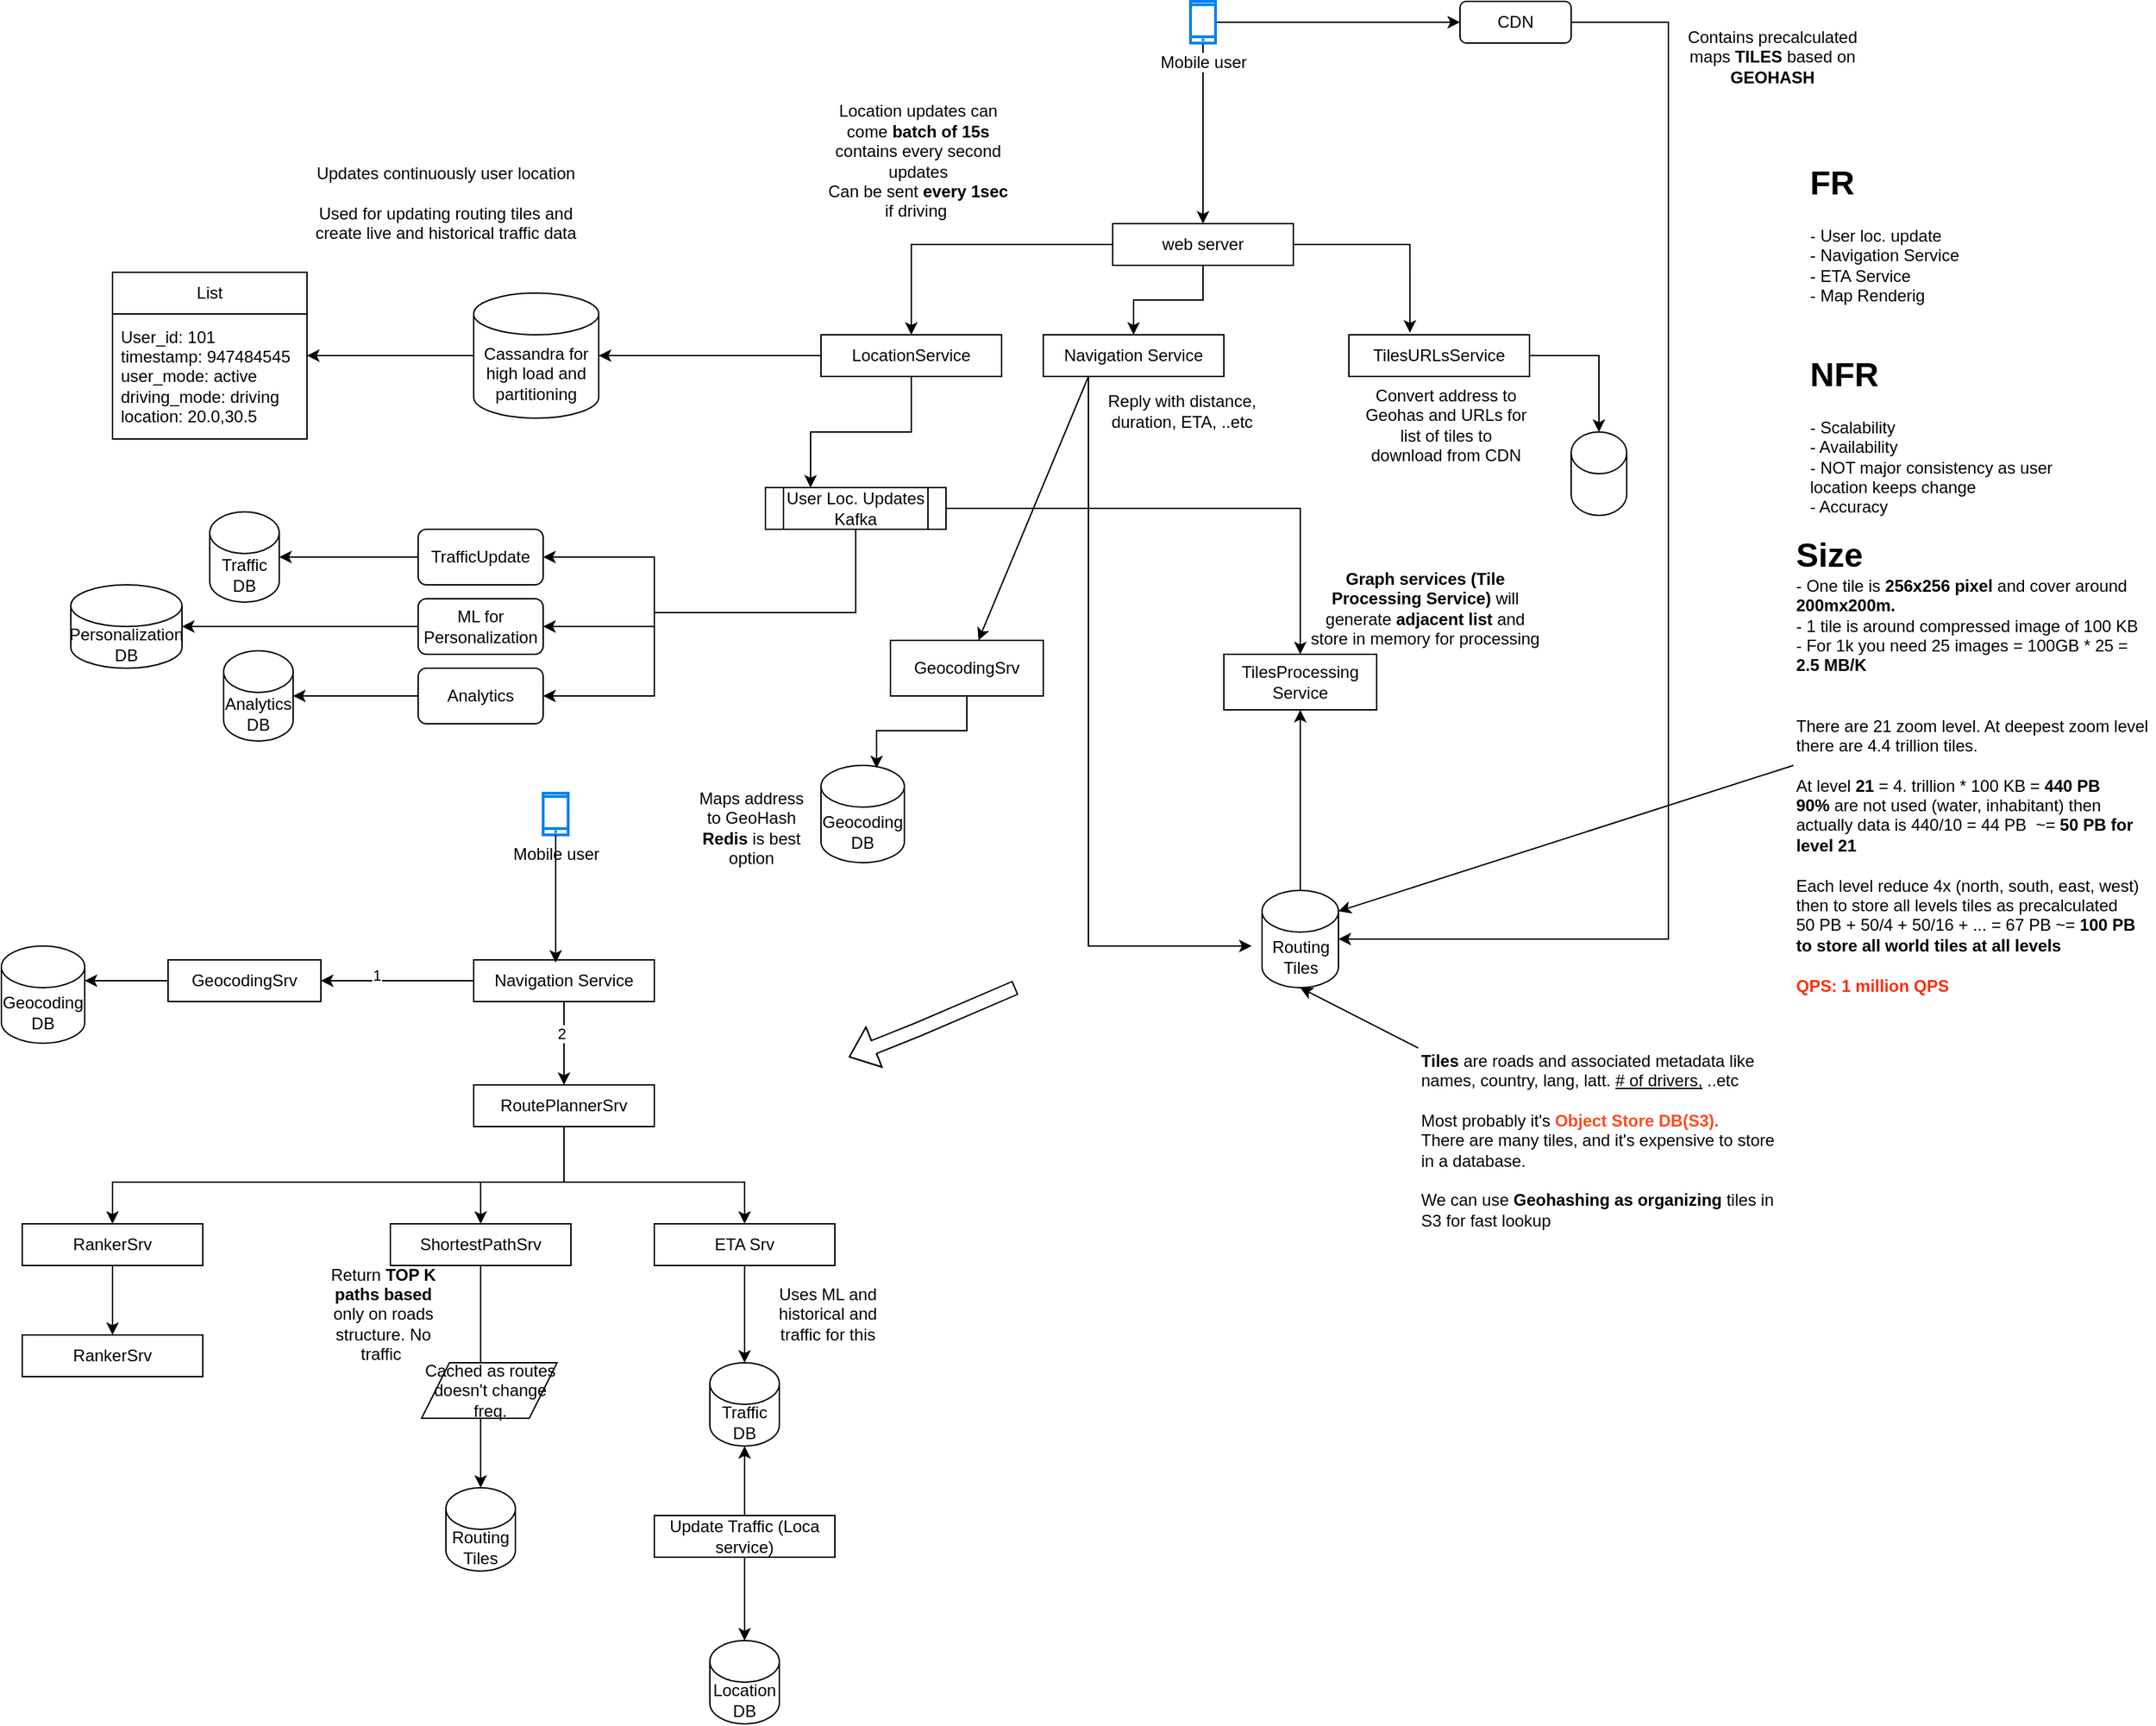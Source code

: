<mxfile version="24.7.17">
  <diagram name="Page-1" id="yTSgLIf93G10eD3SdpJ7">
    <mxGraphModel dx="2284" dy="819" grid="1" gridSize="10" guides="1" tooltips="1" connect="1" arrows="1" fold="1" page="1" pageScale="1" pageWidth="850" pageHeight="1100" math="0" shadow="0">
      <root>
        <mxCell id="0" />
        <mxCell id="1" parent="0" />
        <mxCell id="4QGCqFe7C726sxaVOe-O-4" style="edgeStyle=orthogonalEdgeStyle;rounded=0;orthogonalLoop=1;jettySize=auto;html=1;entryX=0;entryY=0.5;entryDx=0;entryDy=0;" edge="1" parent="1" source="4QGCqFe7C726sxaVOe-O-1" target="4QGCqFe7C726sxaVOe-O-2">
          <mxGeometry relative="1" as="geometry" />
        </mxCell>
        <mxCell id="4QGCqFe7C726sxaVOe-O-6" style="edgeStyle=orthogonalEdgeStyle;rounded=0;orthogonalLoop=1;jettySize=auto;html=1;entryX=0.5;entryY=0;entryDx=0;entryDy=0;" edge="1" parent="1" source="4QGCqFe7C726sxaVOe-O-1" target="4QGCqFe7C726sxaVOe-O-5">
          <mxGeometry relative="1" as="geometry" />
        </mxCell>
        <mxCell id="4QGCqFe7C726sxaVOe-O-1" value="Mobile user" style="html=1;verticalLabelPosition=bottom;align=center;labelBackgroundColor=#ffffff;verticalAlign=top;strokeWidth=2;strokeColor=#0080F0;shadow=0;dashed=0;shape=mxgraph.ios7.icons.smartphone;" vertex="1" parent="1">
          <mxGeometry x="416" y="30" width="18" height="30" as="geometry" />
        </mxCell>
        <mxCell id="4QGCqFe7C726sxaVOe-O-2" value="CDN" style="rounded=1;whiteSpace=wrap;html=1;" vertex="1" parent="1">
          <mxGeometry x="610" y="30" width="80" height="30" as="geometry" />
        </mxCell>
        <mxCell id="4QGCqFe7C726sxaVOe-O-3" value="Contains precalculated maps &lt;b&gt;TILES&lt;/b&gt; based on &lt;b&gt;GEOHASH&lt;/b&gt;" style="text;html=1;align=center;verticalAlign=middle;whiteSpace=wrap;rounded=0;" vertex="1" parent="1">
          <mxGeometry x="770" y="40" width="130" height="60" as="geometry" />
        </mxCell>
        <mxCell id="4QGCqFe7C726sxaVOe-O-10" style="edgeStyle=orthogonalEdgeStyle;rounded=0;orthogonalLoop=1;jettySize=auto;html=1;entryX=0.5;entryY=0;entryDx=0;entryDy=0;" edge="1" parent="1" source="4QGCqFe7C726sxaVOe-O-5" target="4QGCqFe7C726sxaVOe-O-7">
          <mxGeometry relative="1" as="geometry" />
        </mxCell>
        <mxCell id="4QGCqFe7C726sxaVOe-O-13" style="edgeStyle=orthogonalEdgeStyle;rounded=0;orthogonalLoop=1;jettySize=auto;html=1;entryX=0.5;entryY=0;entryDx=0;entryDy=0;" edge="1" parent="1" source="4QGCqFe7C726sxaVOe-O-5" target="4QGCqFe7C726sxaVOe-O-12">
          <mxGeometry relative="1" as="geometry" />
        </mxCell>
        <mxCell id="4QGCqFe7C726sxaVOe-O-5" value="web server" style="rounded=0;whiteSpace=wrap;html=1;" vertex="1" parent="1">
          <mxGeometry x="360" y="190" width="130" height="30" as="geometry" />
        </mxCell>
        <mxCell id="4QGCqFe7C726sxaVOe-O-9" style="edgeStyle=orthogonalEdgeStyle;rounded=0;orthogonalLoop=1;jettySize=auto;html=1;" edge="1" parent="1" source="4QGCqFe7C726sxaVOe-O-7" target="4QGCqFe7C726sxaVOe-O-8">
          <mxGeometry relative="1" as="geometry" />
        </mxCell>
        <mxCell id="4QGCqFe7C726sxaVOe-O-44" style="edgeStyle=orthogonalEdgeStyle;rounded=0;orthogonalLoop=1;jettySize=auto;html=1;entryX=0.25;entryY=0;entryDx=0;entryDy=0;" edge="1" parent="1" source="4QGCqFe7C726sxaVOe-O-7" target="4QGCqFe7C726sxaVOe-O-42">
          <mxGeometry relative="1" as="geometry" />
        </mxCell>
        <mxCell id="4QGCqFe7C726sxaVOe-O-7" value="LocationService" style="rounded=0;whiteSpace=wrap;html=1;" vertex="1" parent="1">
          <mxGeometry x="150" y="270" width="130" height="30" as="geometry" />
        </mxCell>
        <mxCell id="4QGCqFe7C726sxaVOe-O-49" style="edgeStyle=orthogonalEdgeStyle;rounded=0;orthogonalLoop=1;jettySize=auto;html=1;" edge="1" parent="1" source="4QGCqFe7C726sxaVOe-O-8" target="4QGCqFe7C726sxaVOe-O-32">
          <mxGeometry relative="1" as="geometry" />
        </mxCell>
        <mxCell id="4QGCqFe7C726sxaVOe-O-8" value="Cassandra for high load and partitioning" style="shape=cylinder3;whiteSpace=wrap;html=1;boundedLbl=1;backgroundOutline=1;size=15;" vertex="1" parent="1">
          <mxGeometry x="-100" y="240" width="90" height="90" as="geometry" />
        </mxCell>
        <mxCell id="4QGCqFe7C726sxaVOe-O-11" value="&lt;div&gt;&lt;br&gt;&lt;/div&gt;" style="text;html=1;align=center;verticalAlign=middle;whiteSpace=wrap;rounded=0;" vertex="1" parent="1">
          <mxGeometry x="40" y="240" width="60" height="30" as="geometry" />
        </mxCell>
        <mxCell id="4QGCqFe7C726sxaVOe-O-12" value="Navigation Service" style="rounded=0;whiteSpace=wrap;html=1;" vertex="1" parent="1">
          <mxGeometry x="310" y="270" width="130" height="30" as="geometry" />
        </mxCell>
        <mxCell id="4QGCqFe7C726sxaVOe-O-47" style="edgeStyle=orthogonalEdgeStyle;rounded=0;orthogonalLoop=1;jettySize=auto;html=1;entryX=0.5;entryY=1;entryDx=0;entryDy=0;" edge="1" parent="1" source="4QGCqFe7C726sxaVOe-O-14" target="4QGCqFe7C726sxaVOe-O-45">
          <mxGeometry relative="1" as="geometry" />
        </mxCell>
        <mxCell id="4QGCqFe7C726sxaVOe-O-14" value="Routing Tiles" style="shape=cylinder3;whiteSpace=wrap;html=1;boundedLbl=1;backgroundOutline=1;size=15;" vertex="1" parent="1">
          <mxGeometry x="467.5" y="670" width="55" height="70" as="geometry" />
        </mxCell>
        <mxCell id="4QGCqFe7C726sxaVOe-O-15" style="edgeStyle=orthogonalEdgeStyle;rounded=0;orthogonalLoop=1;jettySize=auto;html=1;exitX=0.25;exitY=1;exitDx=0;exitDy=0;" edge="1" parent="1" source="4QGCqFe7C726sxaVOe-O-12">
          <mxGeometry relative="1" as="geometry">
            <mxPoint x="329" y="360" as="sourcePoint" />
            <mxPoint x="460" y="710" as="targetPoint" />
            <Array as="points">
              <mxPoint x="343" y="710" />
            </Array>
          </mxGeometry>
        </mxCell>
        <mxCell id="4QGCqFe7C726sxaVOe-O-16" value="Geocoding DB" style="shape=cylinder3;whiteSpace=wrap;html=1;boundedLbl=1;backgroundOutline=1;size=15;" vertex="1" parent="1">
          <mxGeometry x="150" y="580" width="60" height="70" as="geometry" />
        </mxCell>
        <mxCell id="4QGCqFe7C726sxaVOe-O-18" value="" style="endArrow=classic;html=1;rounded=0;exitX=0.25;exitY=1;exitDx=0;exitDy=0;" edge="1" parent="1" source="4QGCqFe7C726sxaVOe-O-12" target="4QGCqFe7C726sxaVOe-O-71">
          <mxGeometry width="50" height="50" relative="1" as="geometry">
            <mxPoint x="300" y="320" as="sourcePoint" />
            <mxPoint x="260" y="350" as="targetPoint" />
          </mxGeometry>
        </mxCell>
        <mxCell id="4QGCqFe7C726sxaVOe-O-19" value="Maps address to GeoHash&lt;br&gt;&lt;b&gt;Redis&lt;/b&gt; is best option" style="text;html=1;align=center;verticalAlign=middle;whiteSpace=wrap;rounded=0;" vertex="1" parent="1">
          <mxGeometry x="60" y="610" width="80" height="30" as="geometry" />
        </mxCell>
        <mxCell id="4QGCqFe7C726sxaVOe-O-21" value="&lt;b&gt;&lt;font style=&quot;font-size: 24px;&quot;&gt;Size&lt;/font&gt;&lt;br&gt;&lt;/b&gt;- One tile is &lt;b&gt;256x256 pixel&lt;/b&gt; and cover around &lt;b&gt;200mx200m.&lt;/b&gt;&lt;br&gt;- 1 tile is around compressed image of 100 KB&lt;br&gt;-&amp;nbsp;For 1k you need 25 images = 100GB * 25 = &lt;b&gt;2.5 MB/K&lt;/b&gt;&lt;br&gt;&lt;br&gt;&lt;br&gt;There are 21 zoom level. At deepest zoom level there are 4.4 trillion tiles.&lt;br&gt;&lt;br&gt;At level &lt;b&gt;21 &lt;/b&gt;= 4. trillion * 100 KB = &lt;b&gt;440 PB&lt;/b&gt;&lt;br&gt;&lt;b&gt;90% &lt;/b&gt;are not used (water, inhabitant) then actually data is 440/10 = 44 PB&amp;nbsp; ~=&lt;b&gt; 50 PB for level 21&lt;/b&gt;&lt;br&gt;&lt;br&gt;Each level reduce 4x (north, south, east, west) then to store all levels tiles as precalculated&amp;nbsp;&lt;br&gt;50 PB + 50/4 + 50/16 + ... = 67 PB ~= &lt;b&gt;100 PB to store all world tiles at all levels&lt;/b&gt;&lt;br&gt;&lt;br&gt;&lt;font style=&quot;&quot; color=&quot;#ff2d0d&quot;&gt;&lt;b&gt;QPS: 1 million QPS&lt;/b&gt;&lt;/font&gt;" style="text;html=1;align=left;verticalAlign=middle;whiteSpace=wrap;rounded=0;" vertex="1" parent="1">
          <mxGeometry x="850" y="440" width="260" height="280" as="geometry" />
        </mxCell>
        <mxCell id="4QGCqFe7C726sxaVOe-O-23" value="&lt;div&gt;Convert address to Geohas and URLs for list of tiles to download from CDN&lt;/div&gt;" style="text;html=1;align=center;verticalAlign=middle;whiteSpace=wrap;rounded=0;" vertex="1" parent="1">
          <mxGeometry x="540" y="320" width="120" height="30" as="geometry" />
        </mxCell>
        <mxCell id="4QGCqFe7C726sxaVOe-O-24" value="Location updates can come &lt;b&gt;batch of 15s&lt;/b&gt; contains every second updates&lt;br&gt;Can be sent &lt;b&gt;every 1sec&lt;/b&gt; if driving&amp;nbsp;" style="text;html=1;align=center;verticalAlign=middle;whiteSpace=wrap;rounded=0;" vertex="1" parent="1">
          <mxGeometry x="150" y="100" width="140" height="90" as="geometry" />
        </mxCell>
        <mxCell id="4QGCqFe7C726sxaVOe-O-25" value="&lt;div&gt;Reply with distance, duration, ETA, ..etc&lt;/div&gt;" style="text;html=1;align=center;verticalAlign=middle;whiteSpace=wrap;rounded=0;" vertex="1" parent="1">
          <mxGeometry x="350" y="310" width="120" height="30" as="geometry" />
        </mxCell>
        <mxCell id="4QGCqFe7C726sxaVOe-O-26" value="TilesURLsService" style="rounded=0;whiteSpace=wrap;html=1;" vertex="1" parent="1">
          <mxGeometry x="530" y="270" width="130" height="30" as="geometry" />
        </mxCell>
        <mxCell id="4QGCqFe7C726sxaVOe-O-27" style="edgeStyle=orthogonalEdgeStyle;rounded=0;orthogonalLoop=1;jettySize=auto;html=1;entryX=0.338;entryY=-0.05;entryDx=0;entryDy=0;entryPerimeter=0;" edge="1" parent="1" source="4QGCqFe7C726sxaVOe-O-5" target="4QGCqFe7C726sxaVOe-O-26">
          <mxGeometry relative="1" as="geometry" />
        </mxCell>
        <mxCell id="4QGCqFe7C726sxaVOe-O-29" value="&lt;b&gt;Tiles&lt;/b&gt; are roads and associated metadata like names, country, lang, latt. &lt;u&gt;# of drivers,&lt;/u&gt; ..etc&lt;br&gt;&lt;br&gt;Most probably it&#39;s&lt;font color=&quot;#ff4b1f&quot;&gt;&lt;b&gt; Object Store DB(S3). &lt;/b&gt;&lt;/font&gt;&lt;br&gt;There are many tiles, and it&#39;s expensive to store in a database.&lt;br&gt;&lt;br&gt;We can use &lt;b&gt;Geohashing as organizing&lt;/b&gt; tiles in S3 for fast lookup" style="text;html=1;align=left;verticalAlign=middle;whiteSpace=wrap;rounded=0;" vertex="1" parent="1">
          <mxGeometry x="580" y="760" width="260" height="180" as="geometry" />
        </mxCell>
        <mxCell id="4QGCqFe7C726sxaVOe-O-30" value="" style="endArrow=classic;html=1;rounded=0;exitX=0;exitY=0.5;exitDx=0;exitDy=0;entryX=1;entryY=0;entryDx=0;entryDy=15;entryPerimeter=0;" edge="1" parent="1" source="4QGCqFe7C726sxaVOe-O-21" target="4QGCqFe7C726sxaVOe-O-14">
          <mxGeometry width="50" height="50" relative="1" as="geometry">
            <mxPoint x="330" y="560" as="sourcePoint" />
            <mxPoint x="380" y="510" as="targetPoint" />
          </mxGeometry>
        </mxCell>
        <mxCell id="4QGCqFe7C726sxaVOe-O-31" value="" style="endArrow=classic;html=1;rounded=0;entryX=0.5;entryY=1;entryDx=0;entryDy=0;entryPerimeter=0;" edge="1" parent="1" source="4QGCqFe7C726sxaVOe-O-29" target="4QGCqFe7C726sxaVOe-O-14">
          <mxGeometry width="50" height="50" relative="1" as="geometry">
            <mxPoint x="285" y="610" as="sourcePoint" />
            <mxPoint x="397" y="516" as="targetPoint" />
          </mxGeometry>
        </mxCell>
        <mxCell id="4QGCqFe7C726sxaVOe-O-32" value="List" style="swimlane;fontStyle=0;childLayout=stackLayout;horizontal=1;startSize=30;horizontalStack=0;resizeParent=1;resizeParentMax=0;resizeLast=0;collapsible=1;marginBottom=0;whiteSpace=wrap;html=1;" vertex="1" parent="1">
          <mxGeometry x="-360" y="225" width="140" height="120" as="geometry" />
        </mxCell>
        <mxCell id="4QGCqFe7C726sxaVOe-O-33" value="User_id: 101&lt;br&gt;timestamp: 947484545&lt;br&gt;user_mode: active&lt;br&gt;driving_mode: driving&lt;br&gt;location: 20.0,30.5" style="text;strokeColor=none;fillColor=none;align=left;verticalAlign=middle;spacingLeft=4;spacingRight=4;overflow=hidden;points=[[0,0.5],[1,0.5]];portConstraint=eastwest;rotatable=0;whiteSpace=wrap;html=1;" vertex="1" parent="4QGCqFe7C726sxaVOe-O-32">
          <mxGeometry y="30" width="140" height="90" as="geometry" />
        </mxCell>
        <mxCell id="4QGCqFe7C726sxaVOe-O-39" value="Updates continuously user location&lt;div&gt;&lt;br&gt;&lt;/div&gt;Used for updating routing tiles and create live and historical traffic data" style="text;html=1;align=center;verticalAlign=middle;whiteSpace=wrap;rounded=0;" vertex="1" parent="1">
          <mxGeometry x="-230" y="130" width="220" height="90" as="geometry" />
        </mxCell>
        <mxCell id="4QGCqFe7C726sxaVOe-O-40" style="edgeStyle=orthogonalEdgeStyle;rounded=0;orthogonalLoop=1;jettySize=auto;html=1;entryX=1;entryY=0.5;entryDx=0;entryDy=0;entryPerimeter=0;" edge="1" parent="1" source="4QGCqFe7C726sxaVOe-O-2" target="4QGCqFe7C726sxaVOe-O-14">
          <mxGeometry relative="1" as="geometry">
            <Array as="points">
              <mxPoint x="760" y="45" />
              <mxPoint x="760" y="705" />
            </Array>
          </mxGeometry>
        </mxCell>
        <mxCell id="4QGCqFe7C726sxaVOe-O-46" style="edgeStyle=orthogonalEdgeStyle;rounded=0;orthogonalLoop=1;jettySize=auto;html=1;" edge="1" parent="1" source="4QGCqFe7C726sxaVOe-O-42" target="4QGCqFe7C726sxaVOe-O-45">
          <mxGeometry relative="1" as="geometry" />
        </mxCell>
        <mxCell id="4QGCqFe7C726sxaVOe-O-53" style="edgeStyle=orthogonalEdgeStyle;rounded=0;orthogonalLoop=1;jettySize=auto;html=1;entryX=1;entryY=0.5;entryDx=0;entryDy=0;" edge="1" parent="1" source="4QGCqFe7C726sxaVOe-O-42" target="4QGCqFe7C726sxaVOe-O-50">
          <mxGeometry relative="1" as="geometry">
            <Array as="points">
              <mxPoint x="175" y="470" />
              <mxPoint x="30" y="470" />
              <mxPoint x="30" y="430" />
            </Array>
          </mxGeometry>
        </mxCell>
        <mxCell id="4QGCqFe7C726sxaVOe-O-54" style="edgeStyle=orthogonalEdgeStyle;rounded=0;orthogonalLoop=1;jettySize=auto;html=1;entryX=1;entryY=0.5;entryDx=0;entryDy=0;" edge="1" parent="1" source="4QGCqFe7C726sxaVOe-O-42" target="4QGCqFe7C726sxaVOe-O-51">
          <mxGeometry relative="1" as="geometry">
            <Array as="points">
              <mxPoint x="175" y="470" />
              <mxPoint x="30" y="470" />
              <mxPoint x="30" y="480" />
            </Array>
          </mxGeometry>
        </mxCell>
        <mxCell id="4QGCqFe7C726sxaVOe-O-55" style="edgeStyle=orthogonalEdgeStyle;rounded=0;orthogonalLoop=1;jettySize=auto;html=1;entryX=1;entryY=0.5;entryDx=0;entryDy=0;" edge="1" parent="1" source="4QGCqFe7C726sxaVOe-O-42" target="4QGCqFe7C726sxaVOe-O-52">
          <mxGeometry relative="1" as="geometry">
            <Array as="points">
              <mxPoint x="175" y="470" />
              <mxPoint x="30" y="470" />
              <mxPoint x="30" y="530" />
            </Array>
          </mxGeometry>
        </mxCell>
        <mxCell id="4QGCqFe7C726sxaVOe-O-42" value="User Loc. Updates&lt;br&gt;Kafka" style="shape=process;whiteSpace=wrap;html=1;backgroundOutline=1;" vertex="1" parent="1">
          <mxGeometry x="110" y="380" width="130" height="30" as="geometry" />
        </mxCell>
        <mxCell id="4QGCqFe7C726sxaVOe-O-45" value="TilesProcessing&lt;br&gt;Service" style="rounded=0;whiteSpace=wrap;html=1;" vertex="1" parent="1">
          <mxGeometry x="440" y="500" width="110" height="40" as="geometry" />
        </mxCell>
        <mxCell id="4QGCqFe7C726sxaVOe-O-61" style="edgeStyle=orthogonalEdgeStyle;rounded=0;orthogonalLoop=1;jettySize=auto;html=1;" edge="1" parent="1" source="4QGCqFe7C726sxaVOe-O-50" target="4QGCqFe7C726sxaVOe-O-56">
          <mxGeometry relative="1" as="geometry" />
        </mxCell>
        <mxCell id="4QGCqFe7C726sxaVOe-O-50" value="TrafficUpdate" style="rounded=1;whiteSpace=wrap;html=1;" vertex="1" parent="1">
          <mxGeometry x="-140" y="410" width="90" height="40" as="geometry" />
        </mxCell>
        <mxCell id="4QGCqFe7C726sxaVOe-O-51" value="ML for Personalization" style="rounded=1;whiteSpace=wrap;html=1;" vertex="1" parent="1">
          <mxGeometry x="-140" y="460" width="90" height="40" as="geometry" />
        </mxCell>
        <mxCell id="4QGCqFe7C726sxaVOe-O-59" style="edgeStyle=orthogonalEdgeStyle;rounded=0;orthogonalLoop=1;jettySize=auto;html=1;" edge="1" parent="1" source="4QGCqFe7C726sxaVOe-O-52" target="4QGCqFe7C726sxaVOe-O-58">
          <mxGeometry relative="1" as="geometry" />
        </mxCell>
        <mxCell id="4QGCqFe7C726sxaVOe-O-52" value="Analytics" style="rounded=1;whiteSpace=wrap;html=1;" vertex="1" parent="1">
          <mxGeometry x="-140" y="510" width="90" height="40" as="geometry" />
        </mxCell>
        <mxCell id="4QGCqFe7C726sxaVOe-O-56" value="Traffic DB" style="shape=cylinder3;whiteSpace=wrap;html=1;boundedLbl=1;backgroundOutline=1;size=15;" vertex="1" parent="1">
          <mxGeometry x="-290" y="397.5" width="50" height="65" as="geometry" />
        </mxCell>
        <mxCell id="4QGCqFe7C726sxaVOe-O-57" value="Personalization DB" style="shape=cylinder3;whiteSpace=wrap;html=1;boundedLbl=1;backgroundOutline=1;size=15;" vertex="1" parent="1">
          <mxGeometry x="-390" y="450" width="80" height="60" as="geometry" />
        </mxCell>
        <mxCell id="4QGCqFe7C726sxaVOe-O-58" value="Analytics DB" style="shape=cylinder3;whiteSpace=wrap;html=1;boundedLbl=1;backgroundOutline=1;size=15;" vertex="1" parent="1">
          <mxGeometry x="-280" y="497.5" width="50" height="65" as="geometry" />
        </mxCell>
        <mxCell id="4QGCqFe7C726sxaVOe-O-60" style="edgeStyle=orthogonalEdgeStyle;rounded=0;orthogonalLoop=1;jettySize=auto;html=1;entryX=1;entryY=0.5;entryDx=0;entryDy=0;entryPerimeter=0;" edge="1" parent="1" source="4QGCqFe7C726sxaVOe-O-51" target="4QGCqFe7C726sxaVOe-O-57">
          <mxGeometry relative="1" as="geometry" />
        </mxCell>
        <mxCell id="4QGCqFe7C726sxaVOe-O-62" value="&lt;b style=&quot;text-align: left;&quot;&gt;Graph services (Tile Processing Service)&lt;/b&gt;&lt;span style=&quot;text-align: left;&quot;&gt;&amp;nbsp;will generate&amp;nbsp;&lt;/span&gt;&lt;b style=&quot;text-align: left;&quot;&gt;adjacent list&lt;/b&gt;&lt;span style=&quot;text-align: left;&quot;&gt;&amp;nbsp;and store in memory for processing&lt;/span&gt;" style="text;html=1;align=center;verticalAlign=middle;whiteSpace=wrap;rounded=0;" vertex="1" parent="1">
          <mxGeometry x="500" y="423" width="170" height="87" as="geometry" />
        </mxCell>
        <mxCell id="4QGCqFe7C726sxaVOe-O-65" value="" style="shape=flexArrow;endArrow=classic;html=1;rounded=0;" edge="1" parent="1">
          <mxGeometry width="50" height="50" relative="1" as="geometry">
            <mxPoint x="290" y="740" as="sourcePoint" />
            <mxPoint x="170" y="790" as="targetPoint" />
            <Array as="points">
              <mxPoint x="220" y="770" />
            </Array>
          </mxGeometry>
        </mxCell>
        <mxCell id="4QGCqFe7C726sxaVOe-O-66" value="" style="shape=cylinder3;whiteSpace=wrap;html=1;boundedLbl=1;backgroundOutline=1;size=15;" vertex="1" parent="1">
          <mxGeometry x="690" y="340" width="40" height="60" as="geometry" />
        </mxCell>
        <mxCell id="4QGCqFe7C726sxaVOe-O-67" style="edgeStyle=orthogonalEdgeStyle;rounded=0;orthogonalLoop=1;jettySize=auto;html=1;entryX=0.5;entryY=0;entryDx=0;entryDy=0;entryPerimeter=0;" edge="1" parent="1" source="4QGCqFe7C726sxaVOe-O-26" target="4QGCqFe7C726sxaVOe-O-66">
          <mxGeometry relative="1" as="geometry" />
        </mxCell>
        <mxCell id="4QGCqFe7C726sxaVOe-O-68" value="Mobile user" style="html=1;verticalLabelPosition=bottom;align=center;labelBackgroundColor=#ffffff;verticalAlign=top;strokeWidth=2;strokeColor=#0080F0;shadow=0;dashed=0;shape=mxgraph.ios7.icons.smartphone;" vertex="1" parent="1">
          <mxGeometry x="-50" y="600" width="18" height="30" as="geometry" />
        </mxCell>
        <mxCell id="4QGCqFe7C726sxaVOe-O-78" style="edgeStyle=orthogonalEdgeStyle;rounded=0;orthogonalLoop=1;jettySize=auto;html=1;entryX=1;entryY=0.5;entryDx=0;entryDy=0;" edge="1" parent="1" source="4QGCqFe7C726sxaVOe-O-69" target="4QGCqFe7C726sxaVOe-O-75">
          <mxGeometry relative="1" as="geometry" />
        </mxCell>
        <mxCell id="4QGCqFe7C726sxaVOe-O-90" value="1" style="edgeLabel;html=1;align=center;verticalAlign=middle;resizable=0;points=[];" vertex="1" connectable="0" parent="4QGCqFe7C726sxaVOe-O-78">
          <mxGeometry x="0.273" y="-4" relative="1" as="geometry">
            <mxPoint as="offset" />
          </mxGeometry>
        </mxCell>
        <mxCell id="4QGCqFe7C726sxaVOe-O-81" style="edgeStyle=orthogonalEdgeStyle;rounded=0;orthogonalLoop=1;jettySize=auto;html=1;entryX=0.5;entryY=0;entryDx=0;entryDy=0;" edge="1" parent="1" source="4QGCqFe7C726sxaVOe-O-69" target="4QGCqFe7C726sxaVOe-O-80">
          <mxGeometry relative="1" as="geometry" />
        </mxCell>
        <mxCell id="4QGCqFe7C726sxaVOe-O-91" value="2" style="edgeLabel;html=1;align=center;verticalAlign=middle;resizable=0;points=[];" vertex="1" connectable="0" parent="4QGCqFe7C726sxaVOe-O-81">
          <mxGeometry x="-0.233" y="-2" relative="1" as="geometry">
            <mxPoint as="offset" />
          </mxGeometry>
        </mxCell>
        <mxCell id="4QGCqFe7C726sxaVOe-O-69" value="Navigation Service" style="rounded=0;whiteSpace=wrap;html=1;" vertex="1" parent="1">
          <mxGeometry x="-100" y="720" width="130" height="30" as="geometry" />
        </mxCell>
        <mxCell id="4QGCqFe7C726sxaVOe-O-70" style="edgeStyle=orthogonalEdgeStyle;rounded=0;orthogonalLoop=1;jettySize=auto;html=1;entryX=0.454;entryY=0.067;entryDx=0;entryDy=0;entryPerimeter=0;" edge="1" parent="1" source="4QGCqFe7C726sxaVOe-O-68" target="4QGCqFe7C726sxaVOe-O-69">
          <mxGeometry relative="1" as="geometry" />
        </mxCell>
        <mxCell id="4QGCqFe7C726sxaVOe-O-71" value="GeocodingSrv" style="rounded=0;whiteSpace=wrap;html=1;" vertex="1" parent="1">
          <mxGeometry x="200" y="490" width="110" height="40" as="geometry" />
        </mxCell>
        <mxCell id="4QGCqFe7C726sxaVOe-O-72" style="edgeStyle=orthogonalEdgeStyle;rounded=0;orthogonalLoop=1;jettySize=auto;html=1;entryX=0.667;entryY=0.029;entryDx=0;entryDy=0;entryPerimeter=0;" edge="1" parent="1" source="4QGCqFe7C726sxaVOe-O-71" target="4QGCqFe7C726sxaVOe-O-16">
          <mxGeometry relative="1" as="geometry" />
        </mxCell>
        <mxCell id="4QGCqFe7C726sxaVOe-O-74" value="Geocoding DB" style="shape=cylinder3;whiteSpace=wrap;html=1;boundedLbl=1;backgroundOutline=1;size=15;" vertex="1" parent="1">
          <mxGeometry x="-440" y="710" width="60" height="70" as="geometry" />
        </mxCell>
        <mxCell id="4QGCqFe7C726sxaVOe-O-75" value="GeocodingSrv" style="rounded=0;whiteSpace=wrap;html=1;" vertex="1" parent="1">
          <mxGeometry x="-320" y="720" width="110" height="30" as="geometry" />
        </mxCell>
        <mxCell id="4QGCqFe7C726sxaVOe-O-79" style="edgeStyle=orthogonalEdgeStyle;rounded=0;orthogonalLoop=1;jettySize=auto;html=1;entryX=1;entryY=0;entryDx=0;entryDy=25;entryPerimeter=0;" edge="1" parent="1" source="4QGCqFe7C726sxaVOe-O-75" target="4QGCqFe7C726sxaVOe-O-74">
          <mxGeometry relative="1" as="geometry" />
        </mxCell>
        <mxCell id="4QGCqFe7C726sxaVOe-O-86" style="edgeStyle=orthogonalEdgeStyle;rounded=0;orthogonalLoop=1;jettySize=auto;html=1;entryX=0.5;entryY=0;entryDx=0;entryDy=0;" edge="1" parent="1" source="4QGCqFe7C726sxaVOe-O-80" target="4QGCqFe7C726sxaVOe-O-84">
          <mxGeometry relative="1" as="geometry">
            <Array as="points">
              <mxPoint x="-35" y="880" />
              <mxPoint x="95" y="880" />
            </Array>
          </mxGeometry>
        </mxCell>
        <mxCell id="4QGCqFe7C726sxaVOe-O-87" style="edgeStyle=orthogonalEdgeStyle;rounded=0;orthogonalLoop=1;jettySize=auto;html=1;entryX=0.5;entryY=0;entryDx=0;entryDy=0;" edge="1" parent="1" source="4QGCqFe7C726sxaVOe-O-80" target="4QGCqFe7C726sxaVOe-O-83">
          <mxGeometry relative="1" as="geometry">
            <Array as="points">
              <mxPoint x="-35" y="880" />
              <mxPoint x="-95" y="880" />
            </Array>
          </mxGeometry>
        </mxCell>
        <mxCell id="4QGCqFe7C726sxaVOe-O-88" style="edgeStyle=orthogonalEdgeStyle;rounded=0;orthogonalLoop=1;jettySize=auto;html=1;entryX=0.5;entryY=0;entryDx=0;entryDy=0;" edge="1" parent="1" source="4QGCqFe7C726sxaVOe-O-80" target="4QGCqFe7C726sxaVOe-O-82">
          <mxGeometry relative="1" as="geometry">
            <Array as="points">
              <mxPoint x="-35" y="880" />
              <mxPoint x="-360" y="880" />
            </Array>
          </mxGeometry>
        </mxCell>
        <mxCell id="4QGCqFe7C726sxaVOe-O-80" value="RoutePlannerSrv" style="rounded=0;whiteSpace=wrap;html=1;" vertex="1" parent="1">
          <mxGeometry x="-100" y="810" width="130" height="30" as="geometry" />
        </mxCell>
        <mxCell id="4QGCqFe7C726sxaVOe-O-89" style="edgeStyle=orthogonalEdgeStyle;rounded=0;orthogonalLoop=1;jettySize=auto;html=1;entryX=0.5;entryY=0;entryDx=0;entryDy=0;" edge="1" parent="1" source="4QGCqFe7C726sxaVOe-O-82" target="4QGCqFe7C726sxaVOe-O-85">
          <mxGeometry relative="1" as="geometry" />
        </mxCell>
        <mxCell id="4QGCqFe7C726sxaVOe-O-82" value="RankerSrv" style="rounded=0;whiteSpace=wrap;html=1;" vertex="1" parent="1">
          <mxGeometry x="-425" y="910" width="130" height="30" as="geometry" />
        </mxCell>
        <mxCell id="4QGCqFe7C726sxaVOe-O-93" style="edgeStyle=orthogonalEdgeStyle;rounded=0;orthogonalLoop=1;jettySize=auto;html=1;" edge="1" parent="1" source="4QGCqFe7C726sxaVOe-O-83" target="4QGCqFe7C726sxaVOe-O-92">
          <mxGeometry relative="1" as="geometry" />
        </mxCell>
        <mxCell id="4QGCqFe7C726sxaVOe-O-83" value="ShortestPathSrv" style="rounded=0;whiteSpace=wrap;html=1;" vertex="1" parent="1">
          <mxGeometry x="-160" y="910" width="130" height="30" as="geometry" />
        </mxCell>
        <mxCell id="4QGCqFe7C726sxaVOe-O-96" style="edgeStyle=orthogonalEdgeStyle;rounded=0;orthogonalLoop=1;jettySize=auto;html=1;" edge="1" parent="1" source="4QGCqFe7C726sxaVOe-O-84" target="4QGCqFe7C726sxaVOe-O-95">
          <mxGeometry relative="1" as="geometry" />
        </mxCell>
        <mxCell id="4QGCqFe7C726sxaVOe-O-84" value="ETA Srv" style="rounded=0;whiteSpace=wrap;html=1;" vertex="1" parent="1">
          <mxGeometry x="30" y="910" width="130" height="30" as="geometry" />
        </mxCell>
        <mxCell id="4QGCqFe7C726sxaVOe-O-85" value="RankerSrv" style="rounded=0;whiteSpace=wrap;html=1;" vertex="1" parent="1">
          <mxGeometry x="-425" y="990" width="130" height="30" as="geometry" />
        </mxCell>
        <mxCell id="4QGCqFe7C726sxaVOe-O-92" value="Routing Tiles" style="shape=cylinder3;whiteSpace=wrap;html=1;boundedLbl=1;backgroundOutline=1;size=15;" vertex="1" parent="1">
          <mxGeometry x="-120" y="1100" width="50" height="60" as="geometry" />
        </mxCell>
        <mxCell id="4QGCqFe7C726sxaVOe-O-95" value="Traffic DB" style="shape=cylinder3;whiteSpace=wrap;html=1;boundedLbl=1;backgroundOutline=1;size=15;" vertex="1" parent="1">
          <mxGeometry x="70" y="1010" width="50" height="60" as="geometry" />
        </mxCell>
        <mxCell id="4QGCqFe7C726sxaVOe-O-100" value="" style="edgeStyle=orthogonalEdgeStyle;rounded=0;orthogonalLoop=1;jettySize=auto;html=1;" edge="1" parent="1" source="4QGCqFe7C726sxaVOe-O-97" target="4QGCqFe7C726sxaVOe-O-95">
          <mxGeometry relative="1" as="geometry" />
        </mxCell>
        <mxCell id="4QGCqFe7C726sxaVOe-O-101" value="" style="edgeStyle=orthogonalEdgeStyle;rounded=0;orthogonalLoop=1;jettySize=auto;html=1;" edge="1" parent="1" source="4QGCqFe7C726sxaVOe-O-97" target="4QGCqFe7C726sxaVOe-O-98">
          <mxGeometry relative="1" as="geometry" />
        </mxCell>
        <mxCell id="4QGCqFe7C726sxaVOe-O-97" value="Update Traffic (Loca service)" style="rounded=0;whiteSpace=wrap;html=1;" vertex="1" parent="1">
          <mxGeometry x="30" y="1120" width="130" height="30" as="geometry" />
        </mxCell>
        <mxCell id="4QGCqFe7C726sxaVOe-O-98" value="Location DB" style="shape=cylinder3;whiteSpace=wrap;html=1;boundedLbl=1;backgroundOutline=1;size=15;" vertex="1" parent="1">
          <mxGeometry x="70" y="1210" width="50" height="60" as="geometry" />
        </mxCell>
        <mxCell id="4QGCqFe7C726sxaVOe-O-102" value="Return &lt;b&gt;TOP K paths based &lt;/b&gt;only on roads structure. No traffic&amp;nbsp;" style="text;html=1;align=center;verticalAlign=middle;whiteSpace=wrap;rounded=0;" vertex="1" parent="1">
          <mxGeometry x="-210" y="940" width="90" height="70" as="geometry" />
        </mxCell>
        <mxCell id="4QGCqFe7C726sxaVOe-O-103" value="Cached as routes doesn&#39;t change freq." style="shape=parallelogram;perimeter=parallelogramPerimeter;whiteSpace=wrap;html=1;fixedSize=1;" vertex="1" parent="1">
          <mxGeometry x="-137.5" y="1010" width="97.5" height="40" as="geometry" />
        </mxCell>
        <mxCell id="4QGCqFe7C726sxaVOe-O-104" value="Uses ML and historical and traffic for this" style="text;html=1;align=center;verticalAlign=middle;whiteSpace=wrap;rounded=0;" vertex="1" parent="1">
          <mxGeometry x="110" y="940" width="90" height="70" as="geometry" />
        </mxCell>
        <mxCell id="4QGCqFe7C726sxaVOe-O-105" value="&lt;h1 style=&quot;margin-top: 0px;&quot;&gt;FR&lt;/h1&gt;&lt;p&gt;- User loc. update&lt;br&gt;- Navigation Service&lt;br&gt;- ETA Service&lt;br&gt;- Map Renderig&lt;br&gt;&lt;/p&gt;" style="text;html=1;whiteSpace=wrap;overflow=hidden;rounded=0;" vertex="1" parent="1">
          <mxGeometry x="860" y="140" width="180" height="120" as="geometry" />
        </mxCell>
        <mxCell id="4QGCqFe7C726sxaVOe-O-106" value="&lt;h1 style=&quot;margin-top: 0px;&quot;&gt;NFR&lt;/h1&gt;&lt;p&gt;- Scalability&lt;br&gt;- Availability&lt;br&gt;- NOT major consistency as user location keeps change&lt;br&gt;- Accuracy&lt;br&gt;&lt;/p&gt;" style="text;html=1;whiteSpace=wrap;overflow=hidden;rounded=0;" vertex="1" parent="1">
          <mxGeometry x="860" y="277.5" width="180" height="120" as="geometry" />
        </mxCell>
      </root>
    </mxGraphModel>
  </diagram>
</mxfile>
